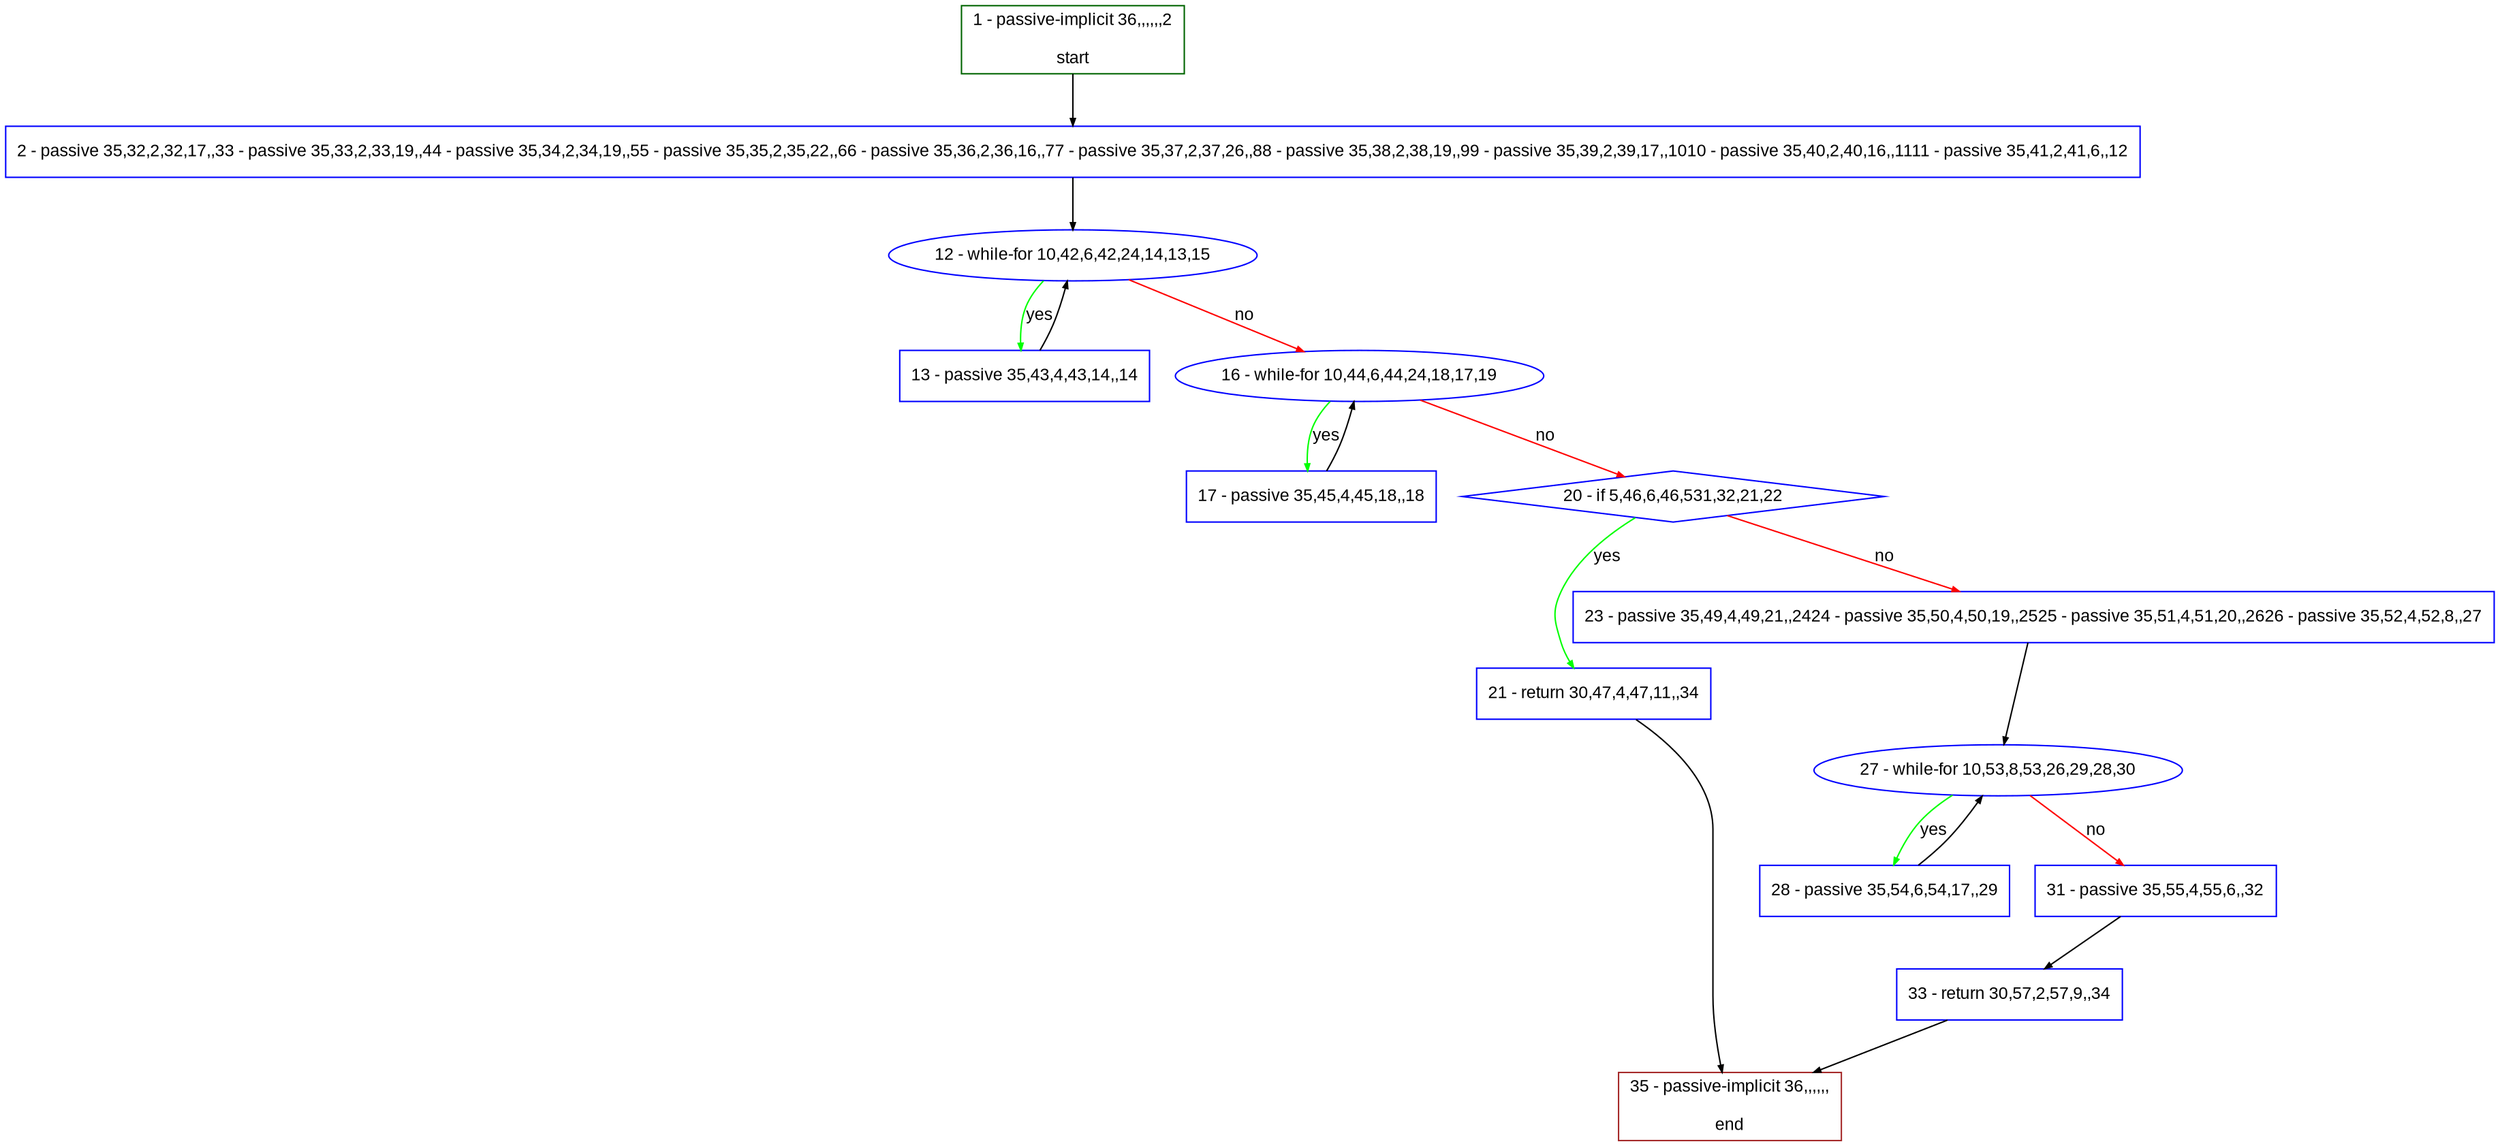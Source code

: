 digraph "" {
  graph [pack="true", label="", fontsize="12", packmode="clust", fontname="Arial", fillcolor="#FFFFCC", bgcolor="white", style="rounded,filled", compound="true"];
  node [node_initialized="no", label="", color="grey", fontsize="12", fillcolor="white", fontname="Arial", style="filled", shape="rectangle", compound="true", fixedsize="false"];
  edge [fontcolor="black", arrowhead="normal", arrowtail="none", arrowsize="0.5", ltail="", label="", color="black", fontsize="12", lhead="", fontname="Arial", dir="forward", compound="true"];
  __N1 [label="2 - passive 35,32,2,32,17,,33 - passive 35,33,2,33,19,,44 - passive 35,34,2,34,19,,55 - passive 35,35,2,35,22,,66 - passive 35,36,2,36,16,,77 - passive 35,37,2,37,26,,88 - passive 35,38,2,38,19,,99 - passive 35,39,2,39,17,,1010 - passive 35,40,2,40,16,,1111 - passive 35,41,2,41,6,,12", color="#0000ff", fillcolor="#ffffff", style="filled", shape="box"];
  __N2 [label="1 - passive-implicit 36,,,,,,2\n\nstart", color="#006400", fillcolor="#ffffff", style="filled", shape="box"];
  __N3 [label="12 - while-for 10,42,6,42,24,14,13,15", color="#0000ff", fillcolor="#ffffff", style="filled", shape="oval"];
  __N4 [label="13 - passive 35,43,4,43,14,,14", color="#0000ff", fillcolor="#ffffff", style="filled", shape="box"];
  __N5 [label="16 - while-for 10,44,6,44,24,18,17,19", color="#0000ff", fillcolor="#ffffff", style="filled", shape="oval"];
  __N6 [label="17 - passive 35,45,4,45,18,,18", color="#0000ff", fillcolor="#ffffff", style="filled", shape="box"];
  __N7 [label="20 - if 5,46,6,46,531,32,21,22", color="#0000ff", fillcolor="#ffffff", style="filled", shape="diamond"];
  __N8 [label="21 - return 30,47,4,47,11,,34", color="#0000ff", fillcolor="#ffffff", style="filled", shape="box"];
  __N9 [label="23 - passive 35,49,4,49,21,,2424 - passive 35,50,4,50,19,,2525 - passive 35,51,4,51,20,,2626 - passive 35,52,4,52,8,,27", color="#0000ff", fillcolor="#ffffff", style="filled", shape="box"];
  __N10 [label="35 - passive-implicit 36,,,,,,\n\nend", color="#a52a2a", fillcolor="#ffffff", style="filled", shape="box"];
  __N11 [label="27 - while-for 10,53,8,53,26,29,28,30", color="#0000ff", fillcolor="#ffffff", style="filled", shape="oval"];
  __N12 [label="28 - passive 35,54,6,54,17,,29", color="#0000ff", fillcolor="#ffffff", style="filled", shape="box"];
  __N13 [label="31 - passive 35,55,4,55,6,,32", color="#0000ff", fillcolor="#ffffff", style="filled", shape="box"];
  __N14 [label="33 - return 30,57,2,57,9,,34", color="#0000ff", fillcolor="#ffffff", style="filled", shape="box"];
  __N2 -> __N1 [arrowhead="normal", arrowtail="none", color="#000000", label="", dir="forward"];
  __N1 -> __N3 [arrowhead="normal", arrowtail="none", color="#000000", label="", dir="forward"];
  __N3 -> __N4 [arrowhead="normal", arrowtail="none", color="#00ff00", label="yes", dir="forward"];
  __N4 -> __N3 [arrowhead="normal", arrowtail="none", color="#000000", label="", dir="forward"];
  __N3 -> __N5 [arrowhead="normal", arrowtail="none", color="#ff0000", label="no", dir="forward"];
  __N5 -> __N6 [arrowhead="normal", arrowtail="none", color="#00ff00", label="yes", dir="forward"];
  __N6 -> __N5 [arrowhead="normal", arrowtail="none", color="#000000", label="", dir="forward"];
  __N5 -> __N7 [arrowhead="normal", arrowtail="none", color="#ff0000", label="no", dir="forward"];
  __N7 -> __N8 [arrowhead="normal", arrowtail="none", color="#00ff00", label="yes", dir="forward"];
  __N7 -> __N9 [arrowhead="normal", arrowtail="none", color="#ff0000", label="no", dir="forward"];
  __N8 -> __N10 [arrowhead="normal", arrowtail="none", color="#000000", label="", dir="forward"];
  __N9 -> __N11 [arrowhead="normal", arrowtail="none", color="#000000", label="", dir="forward"];
  __N11 -> __N12 [arrowhead="normal", arrowtail="none", color="#00ff00", label="yes", dir="forward"];
  __N12 -> __N11 [arrowhead="normal", arrowtail="none", color="#000000", label="", dir="forward"];
  __N11 -> __N13 [arrowhead="normal", arrowtail="none", color="#ff0000", label="no", dir="forward"];
  __N13 -> __N14 [arrowhead="normal", arrowtail="none", color="#000000", label="", dir="forward"];
  __N14 -> __N10 [arrowhead="normal", arrowtail="none", color="#000000", label="", dir="forward"];
}
